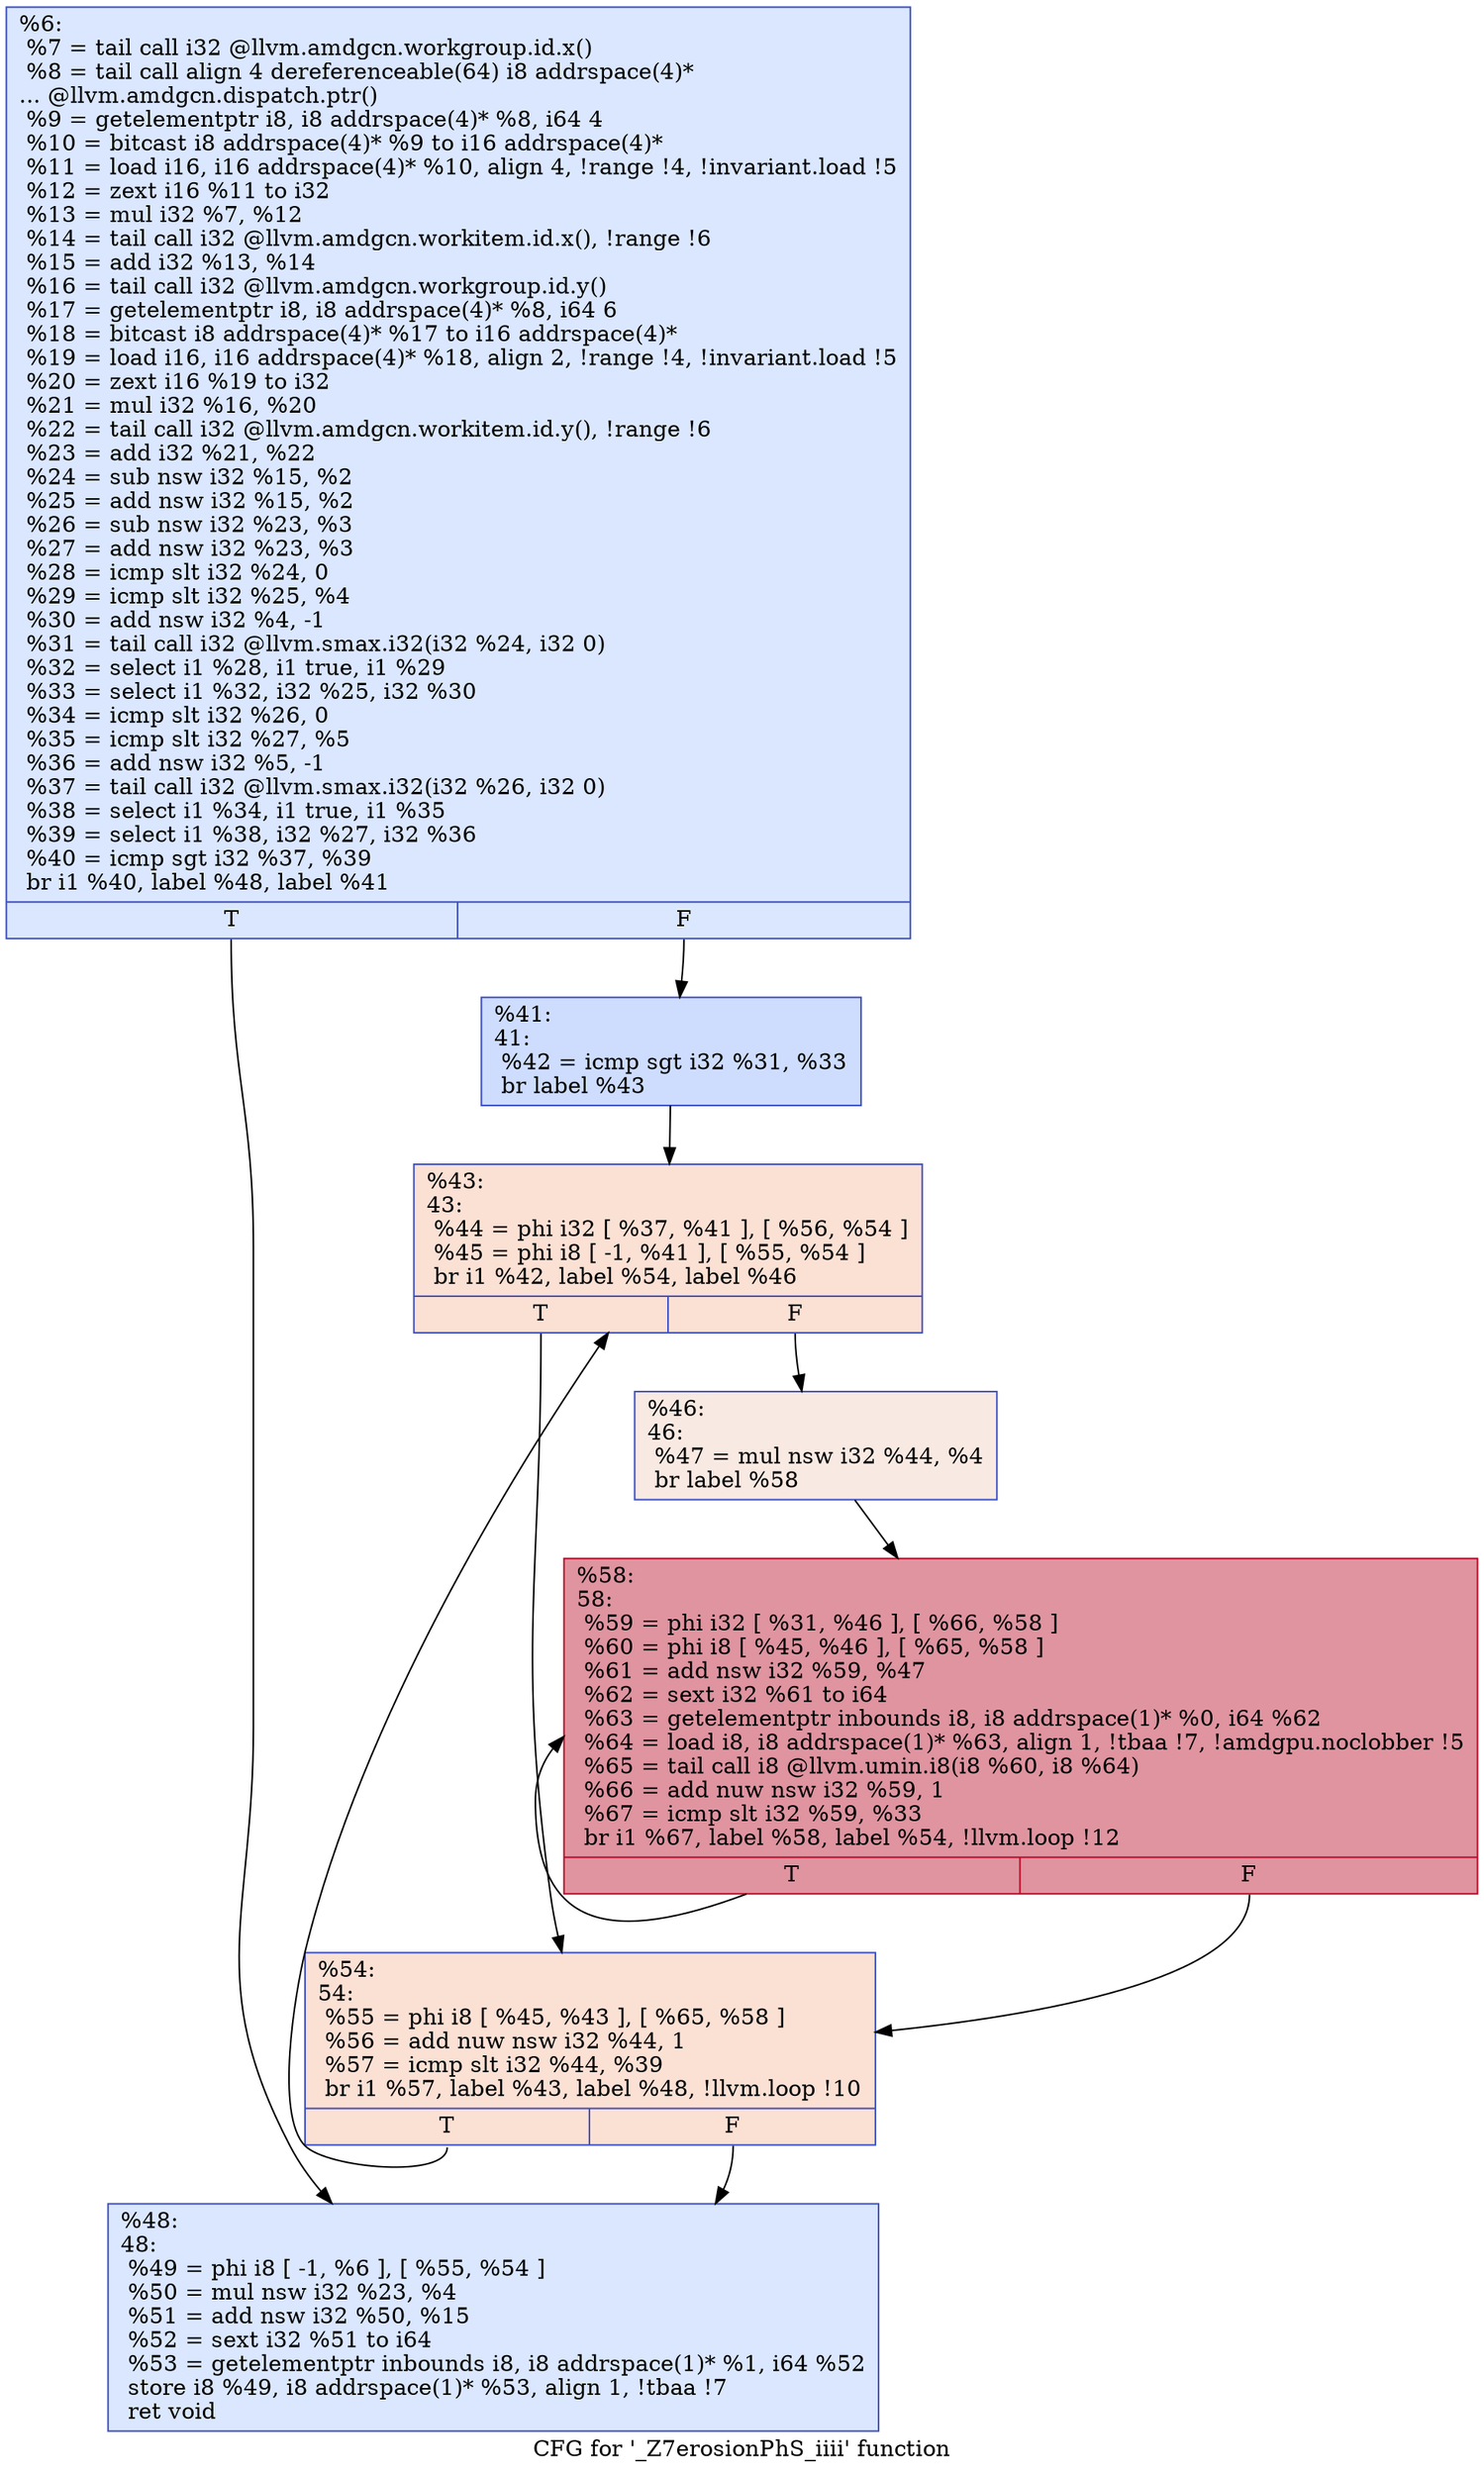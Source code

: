 digraph "CFG for '_Z7erosionPhS_iiii' function" {
	label="CFG for '_Z7erosionPhS_iiii' function";

	Node0x562eac0 [shape=record,color="#3d50c3ff", style=filled, fillcolor="#abc8fd70",label="{%6:\l  %7 = tail call i32 @llvm.amdgcn.workgroup.id.x()\l  %8 = tail call align 4 dereferenceable(64) i8 addrspace(4)*\l... @llvm.amdgcn.dispatch.ptr()\l  %9 = getelementptr i8, i8 addrspace(4)* %8, i64 4\l  %10 = bitcast i8 addrspace(4)* %9 to i16 addrspace(4)*\l  %11 = load i16, i16 addrspace(4)* %10, align 4, !range !4, !invariant.load !5\l  %12 = zext i16 %11 to i32\l  %13 = mul i32 %7, %12\l  %14 = tail call i32 @llvm.amdgcn.workitem.id.x(), !range !6\l  %15 = add i32 %13, %14\l  %16 = tail call i32 @llvm.amdgcn.workgroup.id.y()\l  %17 = getelementptr i8, i8 addrspace(4)* %8, i64 6\l  %18 = bitcast i8 addrspace(4)* %17 to i16 addrspace(4)*\l  %19 = load i16, i16 addrspace(4)* %18, align 2, !range !4, !invariant.load !5\l  %20 = zext i16 %19 to i32\l  %21 = mul i32 %16, %20\l  %22 = tail call i32 @llvm.amdgcn.workitem.id.y(), !range !6\l  %23 = add i32 %21, %22\l  %24 = sub nsw i32 %15, %2\l  %25 = add nsw i32 %15, %2\l  %26 = sub nsw i32 %23, %3\l  %27 = add nsw i32 %23, %3\l  %28 = icmp slt i32 %24, 0\l  %29 = icmp slt i32 %25, %4\l  %30 = add nsw i32 %4, -1\l  %31 = tail call i32 @llvm.smax.i32(i32 %24, i32 0)\l  %32 = select i1 %28, i1 true, i1 %29\l  %33 = select i1 %32, i32 %25, i32 %30\l  %34 = icmp slt i32 %26, 0\l  %35 = icmp slt i32 %27, %5\l  %36 = add nsw i32 %5, -1\l  %37 = tail call i32 @llvm.smax.i32(i32 %26, i32 0)\l  %38 = select i1 %34, i1 true, i1 %35\l  %39 = select i1 %38, i32 %27, i32 %36\l  %40 = icmp sgt i32 %37, %39\l  br i1 %40, label %48, label %41\l|{<s0>T|<s1>F}}"];
	Node0x562eac0:s0 -> Node0x5633140;
	Node0x562eac0:s1 -> Node0x56331d0;
	Node0x56331d0 [shape=record,color="#3d50c3ff", style=filled, fillcolor="#8fb1fe70",label="{%41:\l41:                                               \l  %42 = icmp sgt i32 %31, %33\l  br label %43\l}"];
	Node0x56331d0 -> Node0x56333a0;
	Node0x56333a0 [shape=record,color="#3d50c3ff", style=filled, fillcolor="#f7b99e70",label="{%43:\l43:                                               \l  %44 = phi i32 [ %37, %41 ], [ %56, %54 ]\l  %45 = phi i8 [ -1, %41 ], [ %55, %54 ]\l  br i1 %42, label %54, label %46\l|{<s0>T|<s1>F}}"];
	Node0x56333a0:s0 -> Node0x5633460;
	Node0x56333a0:s1 -> Node0x56336f0;
	Node0x56336f0 [shape=record,color="#3d50c3ff", style=filled, fillcolor="#efcebd70",label="{%46:\l46:                                               \l  %47 = mul nsw i32 %44, %4\l  br label %58\l}"];
	Node0x56336f0 -> Node0x56338c0;
	Node0x5633140 [shape=record,color="#3d50c3ff", style=filled, fillcolor="#abc8fd70",label="{%48:\l48:                                               \l  %49 = phi i8 [ -1, %6 ], [ %55, %54 ]\l  %50 = mul nsw i32 %23, %4\l  %51 = add nsw i32 %50, %15\l  %52 = sext i32 %51 to i64\l  %53 = getelementptr inbounds i8, i8 addrspace(1)* %1, i64 %52\l  store i8 %49, i8 addrspace(1)* %53, align 1, !tbaa !7\l  ret void\l}"];
	Node0x5633460 [shape=record,color="#3d50c3ff", style=filled, fillcolor="#f7b99e70",label="{%54:\l54:                                               \l  %55 = phi i8 [ %45, %43 ], [ %65, %58 ]\l  %56 = add nuw nsw i32 %44, 1\l  %57 = icmp slt i32 %44, %39\l  br i1 %57, label %43, label %48, !llvm.loop !10\l|{<s0>T|<s1>F}}"];
	Node0x5633460:s0 -> Node0x56333a0;
	Node0x5633460:s1 -> Node0x5633140;
	Node0x56338c0 [shape=record,color="#b70d28ff", style=filled, fillcolor="#b70d2870",label="{%58:\l58:                                               \l  %59 = phi i32 [ %31, %46 ], [ %66, %58 ]\l  %60 = phi i8 [ %45, %46 ], [ %65, %58 ]\l  %61 = add nsw i32 %59, %47\l  %62 = sext i32 %61 to i64\l  %63 = getelementptr inbounds i8, i8 addrspace(1)* %0, i64 %62\l  %64 = load i8, i8 addrspace(1)* %63, align 1, !tbaa !7, !amdgpu.noclobber !5\l  %65 = tail call i8 @llvm.umin.i8(i8 %60, i8 %64)\l  %66 = add nuw nsw i32 %59, 1\l  %67 = icmp slt i32 %59, %33\l  br i1 %67, label %58, label %54, !llvm.loop !12\l|{<s0>T|<s1>F}}"];
	Node0x56338c0:s0 -> Node0x56338c0;
	Node0x56338c0:s1 -> Node0x5633460;
}
